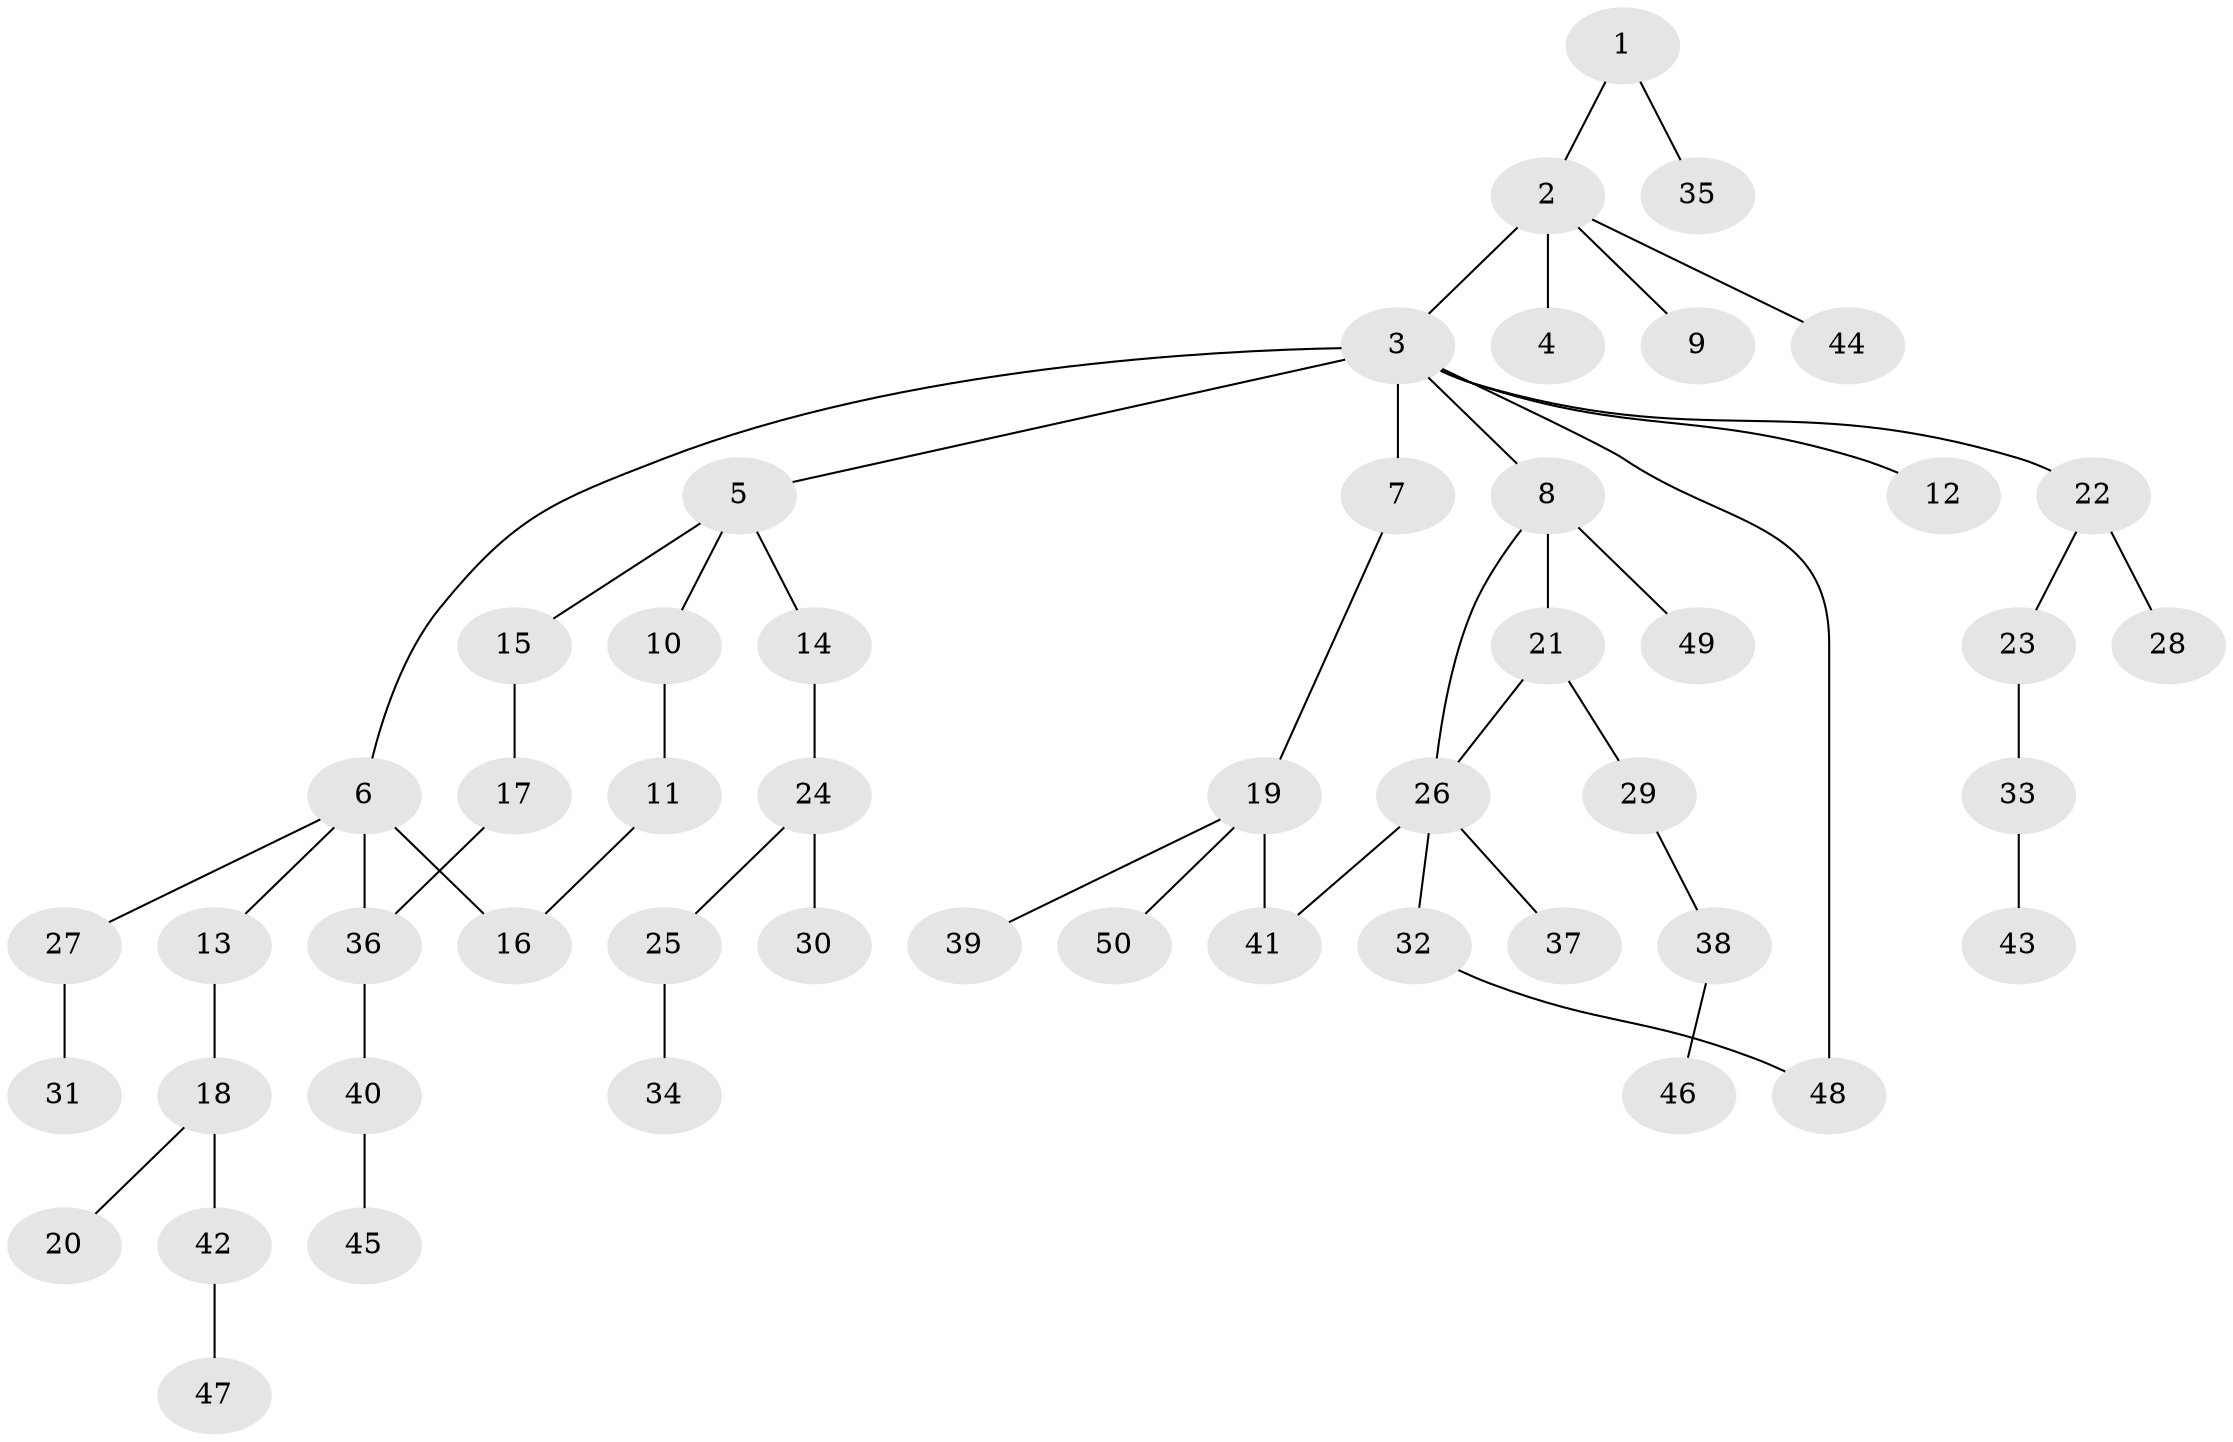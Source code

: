 // original degree distribution, {3: 0.128, 4: 0.08, 7: 0.008, 5: 0.016, 6: 0.032, 2: 0.296, 1: 0.44}
// Generated by graph-tools (version 1.1) at 2025/49/03/04/25 22:49:05]
// undirected, 50 vertices, 54 edges
graph export_dot {
  node [color=gray90,style=filled];
  1;
  2;
  3;
  4;
  5;
  6;
  7;
  8;
  9;
  10;
  11;
  12;
  13;
  14;
  15;
  16;
  17;
  18;
  19;
  20;
  21;
  22;
  23;
  24;
  25;
  26;
  27;
  28;
  29;
  30;
  31;
  32;
  33;
  34;
  35;
  36;
  37;
  38;
  39;
  40;
  41;
  42;
  43;
  44;
  45;
  46;
  47;
  48;
  49;
  50;
  1 -- 2 [weight=1.0];
  1 -- 35 [weight=1.0];
  2 -- 3 [weight=1.0];
  2 -- 4 [weight=3.0];
  2 -- 9 [weight=1.0];
  2 -- 44 [weight=1.0];
  3 -- 5 [weight=1.0];
  3 -- 6 [weight=1.0];
  3 -- 7 [weight=3.0];
  3 -- 8 [weight=1.0];
  3 -- 12 [weight=1.0];
  3 -- 22 [weight=1.0];
  3 -- 48 [weight=1.0];
  5 -- 10 [weight=1.0];
  5 -- 14 [weight=1.0];
  5 -- 15 [weight=1.0];
  6 -- 13 [weight=1.0];
  6 -- 16 [weight=4.0];
  6 -- 27 [weight=1.0];
  6 -- 36 [weight=1.0];
  7 -- 19 [weight=1.0];
  8 -- 21 [weight=1.0];
  8 -- 26 [weight=1.0];
  8 -- 49 [weight=1.0];
  10 -- 11 [weight=2.0];
  11 -- 16 [weight=1.0];
  13 -- 18 [weight=1.0];
  14 -- 24 [weight=1.0];
  15 -- 17 [weight=2.0];
  17 -- 36 [weight=1.0];
  18 -- 20 [weight=1.0];
  18 -- 42 [weight=1.0];
  19 -- 39 [weight=1.0];
  19 -- 41 [weight=2.0];
  19 -- 50 [weight=1.0];
  21 -- 26 [weight=1.0];
  21 -- 29 [weight=1.0];
  22 -- 23 [weight=1.0];
  22 -- 28 [weight=1.0];
  23 -- 33 [weight=1.0];
  24 -- 25 [weight=1.0];
  24 -- 30 [weight=1.0];
  25 -- 34 [weight=1.0];
  26 -- 32 [weight=1.0];
  26 -- 37 [weight=1.0];
  26 -- 41 [weight=1.0];
  27 -- 31 [weight=2.0];
  29 -- 38 [weight=1.0];
  32 -- 48 [weight=1.0];
  33 -- 43 [weight=1.0];
  36 -- 40 [weight=1.0];
  38 -- 46 [weight=1.0];
  40 -- 45 [weight=1.0];
  42 -- 47 [weight=1.0];
}
